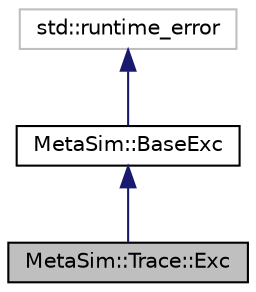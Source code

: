 digraph "MetaSim::Trace::Exc"
{
  edge [fontname="Helvetica",fontsize="10",labelfontname="Helvetica",labelfontsize="10"];
  node [fontname="Helvetica",fontsize="10",shape=record];
  Node1 [label="MetaSim::Trace::Exc",height=0.2,width=0.4,color="black", fillcolor="grey75", style="filled", fontcolor="black"];
  Node2 -> Node1 [dir="back",color="midnightblue",fontsize="10",style="solid"];
  Node2 [label="MetaSim::BaseExc",height=0.2,width=0.4,color="black", fillcolor="white", style="filled",URL="$d9/dd2/classMetaSim_1_1BaseExc.html"];
  Node3 -> Node2 [dir="back",color="midnightblue",fontsize="10",style="solid"];
  Node3 [label="std::runtime_error",height=0.2,width=0.4,color="grey75", fillcolor="white", style="filled"];
}
